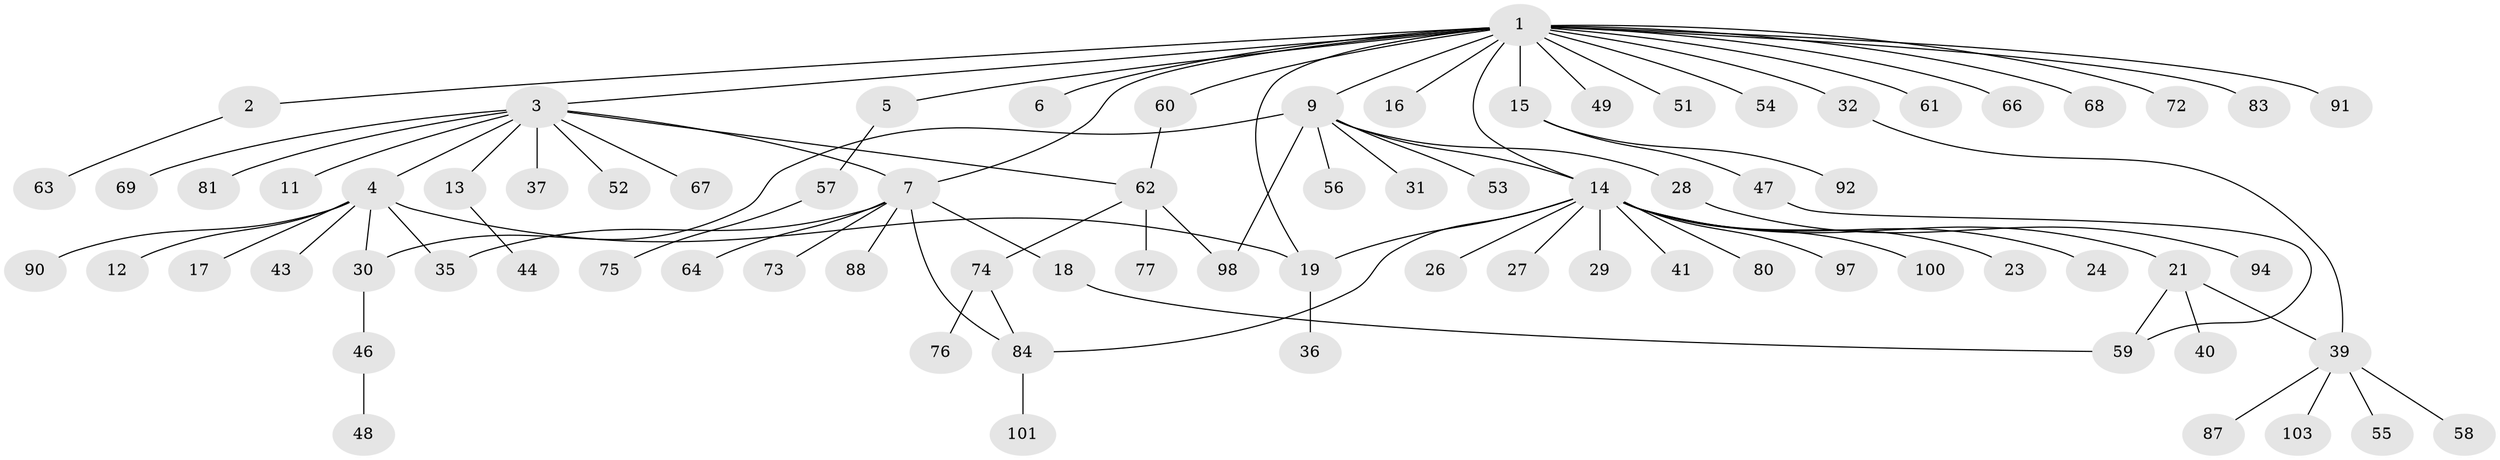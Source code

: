 // original degree distribution, {19: 0.009708737864077669, 3: 0.0970873786407767, 10: 0.009708737864077669, 9: 0.009708737864077669, 2: 0.20388349514563106, 1: 0.5631067961165048, 8: 0.009708737864077669, 6: 0.019417475728155338, 7: 0.009708737864077669, 14: 0.009708737864077669, 4: 0.02912621359223301, 5: 0.02912621359223301}
// Generated by graph-tools (version 1.1) at 2025/11/02/27/25 16:11:11]
// undirected, 78 vertices, 90 edges
graph export_dot {
graph [start="1"]
  node [color=gray90,style=filled];
  1 [super="+8"];
  2 [super="+10"];
  3 [super="+50"];
  4 [super="+99"];
  5;
  6;
  7 [super="+33"];
  9 [super="+20"];
  11 [super="+34"];
  12;
  13;
  14 [super="+22"];
  15 [super="+93"];
  16;
  17;
  18 [super="+102"];
  19 [super="+25"];
  21 [super="+38"];
  23;
  24;
  26;
  27 [super="+42"];
  28 [super="+86"];
  29;
  30 [super="+78"];
  31;
  32 [super="+71"];
  35;
  36;
  37;
  39 [super="+45"];
  40;
  41;
  43;
  44 [super="+89"];
  46;
  47 [super="+79"];
  48;
  49 [super="+95"];
  51 [super="+70"];
  52;
  53;
  54;
  55;
  56;
  57;
  58;
  59;
  60;
  61;
  62 [super="+65"];
  63;
  64 [super="+82"];
  66;
  67;
  68;
  69;
  72;
  73;
  74;
  75 [super="+85"];
  76;
  77;
  80;
  81;
  83;
  84 [super="+96"];
  87;
  88;
  90;
  91;
  92;
  94;
  97;
  98;
  100;
  101;
  103;
  1 -- 2;
  1 -- 3;
  1 -- 5;
  1 -- 6;
  1 -- 7;
  1 -- 14;
  1 -- 15;
  1 -- 16;
  1 -- 19;
  1 -- 49;
  1 -- 51;
  1 -- 54;
  1 -- 61;
  1 -- 66;
  1 -- 68;
  1 -- 72;
  1 -- 91;
  1 -- 32;
  1 -- 83;
  1 -- 9;
  1 -- 60;
  2 -- 63;
  3 -- 4;
  3 -- 7;
  3 -- 11;
  3 -- 13;
  3 -- 37;
  3 -- 67;
  3 -- 69;
  3 -- 81;
  3 -- 52;
  3 -- 62;
  4 -- 12;
  4 -- 17;
  4 -- 35;
  4 -- 43;
  4 -- 90;
  4 -- 19;
  4 -- 30;
  5 -- 57;
  7 -- 18;
  7 -- 35;
  7 -- 64;
  7 -- 73;
  7 -- 84;
  7 -- 88;
  9 -- 14;
  9 -- 28;
  9 -- 30;
  9 -- 53;
  9 -- 56;
  9 -- 98;
  9 -- 31;
  13 -- 44;
  14 -- 21;
  14 -- 23;
  14 -- 24;
  14 -- 27;
  14 -- 29;
  14 -- 41;
  14 -- 80;
  14 -- 84;
  14 -- 97;
  14 -- 100;
  14 -- 26;
  14 -- 19;
  15 -- 47;
  15 -- 92;
  18 -- 59;
  19 -- 36;
  21 -- 39;
  21 -- 40;
  21 -- 59;
  28 -- 94;
  30 -- 46;
  32 -- 39;
  39 -- 87;
  39 -- 103;
  39 -- 55;
  39 -- 58;
  46 -- 48;
  47 -- 59;
  57 -- 75;
  60 -- 62;
  62 -- 74;
  62 -- 77;
  62 -- 98;
  74 -- 76;
  74 -- 84;
  84 -- 101;
}
